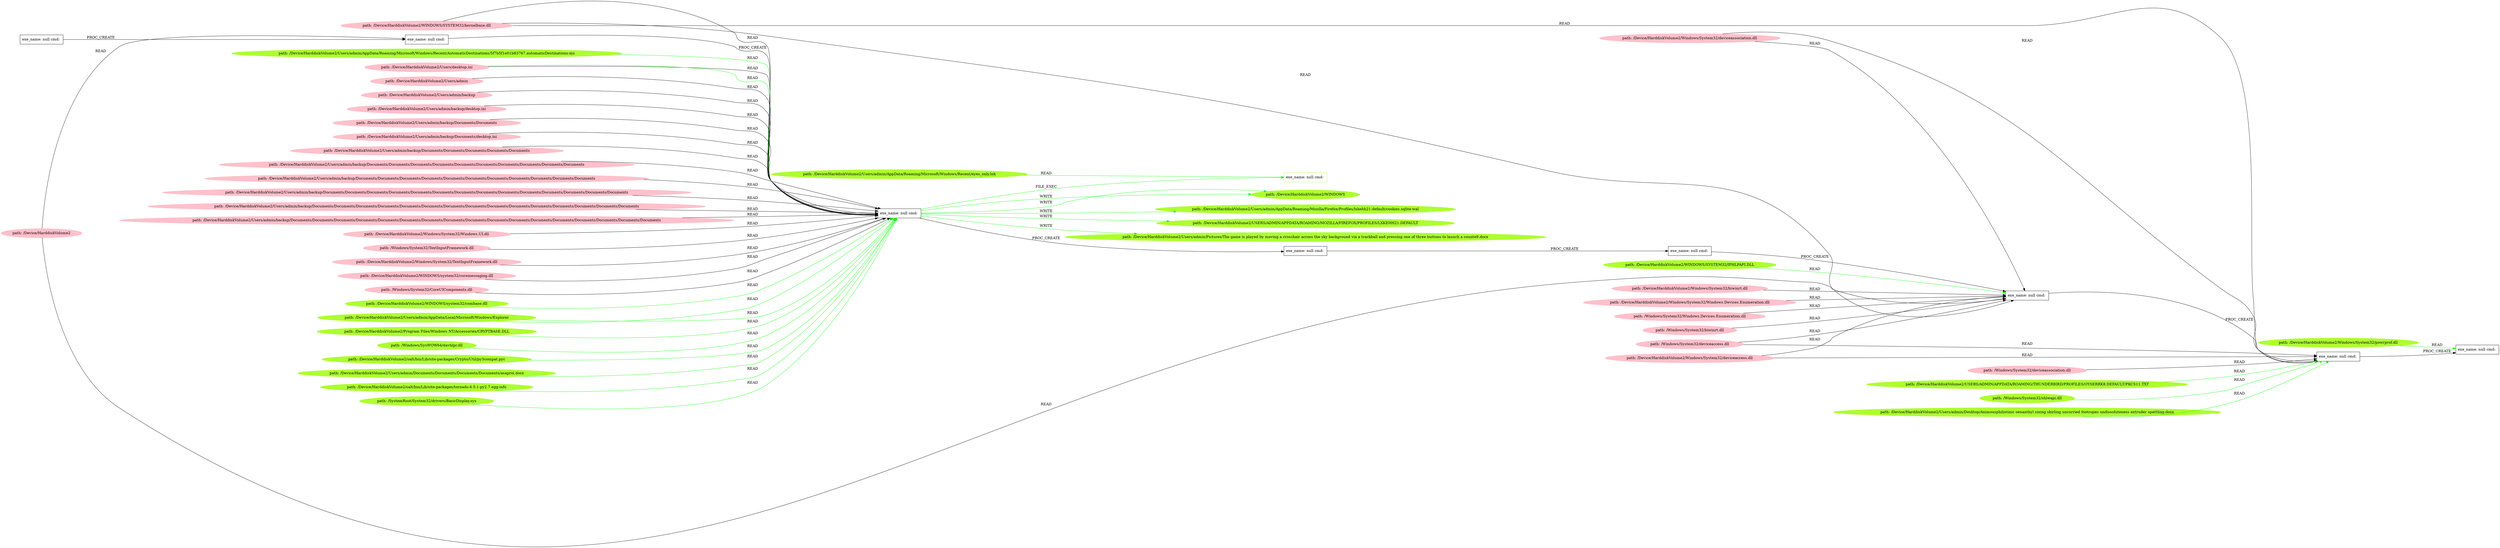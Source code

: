 digraph {
	rankdir=LR
	39 [label="exe_name: null cmd: " color=black shape=box style=solid]
	82 [label="exe_name: null cmd: " color=greenyellow shape=box style=solid]
	39 -> 82 [label=FILE_EXEC color=green]
	75 [label="path: /Device/HarddiskVolume2/Users/admin/AppData/Roaming/Microsoft/Windows/Recent/AutomaticDestinations/5f7b5f1e01b83767.automaticDestinations-ms" color=greenyellow shape=oval style=filled]
	39 [label="exe_name: null cmd: " color=black shape=box style=solid]
	75 -> 39 [label=READ color=green]
	46 [label="exe_name: null cmd: " color=black shape=box style=solid]
	40 [label="exe_name: null cmd: " color=black shape=box style=solid]
	46 -> 40 [label=PROC_CREATE color=black]
	69 [label="path: /Device/HarddiskVolume2" color=pink shape=oval style=filled]
	40 [label="exe_name: null cmd: " color=black shape=box style=solid]
	69 -> 40 [label=READ color=black]
	40 [label="exe_name: null cmd: " color=black shape=box style=solid]
	39 [label="exe_name: null cmd: " color=black shape=box style=solid]
	40 -> 39 [label=PROC_CREATE color=black]
	10 [label="path: /Device/HarddiskVolume2/Users/desktop.ini" color=pink shape=oval style=filled]
	39 [label="exe_name: null cmd: " color=black shape=box style=solid]
	10 -> 39 [label=READ color=black]
	17 [label="path: /Device/HarddiskVolume2/Users/admin" color=pink shape=oval style=filled]
	39 [label="exe_name: null cmd: " color=black shape=box style=solid]
	17 -> 39 [label=READ color=black]
	44 [label="path: /Device/HarddiskVolume2/Users/admin/backup" color=pink shape=oval style=filled]
	39 [label="exe_name: null cmd: " color=black shape=box style=solid]
	44 -> 39 [label=READ color=black]
	45 [label="path: /Device/HarddiskVolume2/Users/admin/backup/desktop.ini" color=pink shape=oval style=filled]
	39 [label="exe_name: null cmd: " color=black shape=box style=solid]
	45 -> 39 [label=READ color=black]
	51 [label="path: /Device/HarddiskVolume2/Users/admin/backup/Documents/Documents" color=pink shape=oval style=filled]
	39 [label="exe_name: null cmd: " color=black shape=box style=solid]
	51 -> 39 [label=READ color=black]
	11 [label="path: /Device/HarddiskVolume2/Users/admin/backup/Documents/desktop.ini" color=pink shape=oval style=filled]
	39 [label="exe_name: null cmd: " color=black shape=box style=solid]
	11 -> 39 [label=READ color=black]
	49 [label="path: /Device/HarddiskVolume2/Users/admin/backup/Documents/Documents/Documents/Documents/Documents" color=pink shape=oval style=filled]
	39 [label="exe_name: null cmd: " color=black shape=box style=solid]
	49 -> 39 [label=READ color=black]
	33 [label="path: /Device/HarddiskVolume2/Users/admin/backup/Documents/Documents/Documents/Documents/Documents/Documents/Documents/Documents/Documents/Documents" color=pink shape=oval style=filled]
	39 [label="exe_name: null cmd: " color=black shape=box style=solid]
	33 -> 39 [label=READ color=black]
	38 [label="path: /Device/HarddiskVolume2/Users/admin/backup/Documents/Documents/Documents/Documents/Documents/Documents/Documents/Documents/Documents/Documents/Documents" color=pink shape=oval style=filled]
	39 [label="exe_name: null cmd: " color=black shape=box style=solid]
	38 -> 39 [label=READ color=black]
	8 [label="path: /Device/HarddiskVolume2/Users/admin/backup/Documents/Documents/Documents/Documents/Documents/Documents/Documents/Documents/Documents/Documents/Documents/Documents/Documents/Documents" color=pink shape=oval style=filled]
	39 [label="exe_name: null cmd: " color=black shape=box style=solid]
	8 -> 39 [label=READ color=black]
	50 [label="path: /Device/HarddiskVolume2/Users/admin/backup/Documents/Documents/Documents/Documents/Documents/Documents/Documents/Documents/Documents/Documents/Documents/Documents/Documents/Documents/Documents" color=pink shape=oval style=filled]
	39 [label="exe_name: null cmd: " color=black shape=box style=solid]
	50 -> 39 [label=READ color=black]
	41 [label="path: /Device/HarddiskVolume2/Users/admin/backup/Documents/Documents/Documents/Documents/Documents/Documents/Documents/Documents/Documents/Documents/Documents/Documents/Documents/Documents/Documents/Documents/Documents" color=pink shape=oval style=filled]
	39 [label="exe_name: null cmd: " color=black shape=box style=solid]
	41 -> 39 [label=READ color=black]
	25 [label="path: /Device/HarddiskVolume2/Windows/System32/Windows.UI.dll" color=pink shape=oval style=filled]
	39 [label="exe_name: null cmd: " color=black shape=box style=solid]
	25 -> 39 [label=READ color=black]
	9 [label="path: /Windows/System32/TextInputFramework.dll" color=pink shape=oval style=filled]
	39 [label="exe_name: null cmd: " color=black shape=box style=solid]
	9 -> 39 [label=READ color=black]
	29 [label="path: /Device/HarddiskVolume2/Windows/System32/TextInputFramework.dll" color=pink shape=oval style=filled]
	39 [label="exe_name: null cmd: " color=black shape=box style=solid]
	29 -> 39 [label=READ color=black]
	48 [label="path: /Device/HarddiskVolume2/WINDOWS/system32/coremessaging.dll" color=pink shape=oval style=filled]
	39 [label="exe_name: null cmd: " color=black shape=box style=solid]
	48 -> 39 [label=READ color=black]
	6 [label="path: /Windows/System32/CoreUIComponents.dll" color=pink shape=oval style=filled]
	39 [label="exe_name: null cmd: " color=black shape=box style=solid]
	6 -> 39 [label=READ color=black]
	64 [label="path: /Device/HarddiskVolume2/WINDOWS/SYSTEM32/kernelbase.dll" color=pink shape=oval style=filled]
	39 [label="exe_name: null cmd: " color=black shape=box style=solid]
	64 -> 39 [label=READ color=black]
	39 [label="exe_name: null cmd: " color=black shape=box style=solid]
	37 [label="exe_name: null cmd: " color=black shape=box style=solid]
	39 -> 37 [label=PROC_CREATE color=black]
	37 [label="exe_name: null cmd: " color=black shape=box style=solid]
	28 [label="exe_name: null cmd: " color=black shape=box style=solid]
	37 -> 28 [label=PROC_CREATE color=black]
	28 [label="exe_name: null cmd: " color=black shape=box style=solid]
	21 [label="exe_name: null cmd: " color=black shape=box style=solid]
	28 -> 21 [label=PROC_CREATE color=black]
	87 [label="path: /Device/HarddiskVolume2/WINDOWS/system32/combase.dll" color=greenyellow shape=oval style=filled]
	39 [label="exe_name: null cmd: " color=black shape=box style=solid]
	87 -> 39 [label=READ color=green]
	35 [label="path: /Device/HarddiskVolume2/Windows/System32/biwinrt.dll" color=pink shape=oval style=filled]
	21 [label="exe_name: null cmd: " color=black shape=box style=solid]
	35 -> 21 [label=READ color=black]
	58 [label="path: /Device/HarddiskVolume2/Windows/System32/Windows.Devices.Enumeration.dll" color=pink shape=oval style=filled]
	21 [label="exe_name: null cmd: " color=black shape=box style=solid]
	58 -> 21 [label=READ color=black]
	62 [label="path: /Windows/System32/Windows.Devices.Enumeration.dll" color=pink shape=oval style=filled]
	21 [label="exe_name: null cmd: " color=black shape=box style=solid]
	62 -> 21 [label=READ color=black]
	30 [label="path: /Windows/System32/biwinrt.dll" color=pink shape=oval style=filled]
	21 [label="exe_name: null cmd: " color=black shape=box style=solid]
	30 -> 21 [label=READ color=black]
	52 [label="path: /Device/HarddiskVolume2/Windows/System32/deviceassociation.dll" color=pink shape=oval style=filled]
	21 [label="exe_name: null cmd: " color=black shape=box style=solid]
	52 -> 21 [label=READ color=black]
	64 [label="path: /Device/HarddiskVolume2/WINDOWS/SYSTEM32/kernelbase.dll" color=pink shape=oval style=filled]
	21 [label="exe_name: null cmd: " color=black shape=box style=solid]
	64 -> 21 [label=READ color=black]
	69 [label="path: /Device/HarddiskVolume2" color=pink shape=oval style=filled]
	21 [label="exe_name: null cmd: " color=black shape=box style=solid]
	69 -> 21 [label=READ color=black]
	88 [label="path: /Device/HarddiskVolume2/Users/admin/AppData/Local/Microsoft/Windows/Explorer" color=greenyellow shape=oval style=filled]
	39 [label="exe_name: null cmd: " color=black shape=box style=solid]
	88 -> 39 [label=READ color=green]
	56 [label="path: /Windows/System32/deviceaccess.dll" color=pink shape=oval style=filled]
	21 [label="exe_name: null cmd: " color=black shape=box style=solid]
	56 -> 21 [label=READ color=black]
	60 [label="path: /Device/HarddiskVolume2/Windows/System32/deviceaccess.dll" color=pink shape=oval style=filled]
	21 [label="exe_name: null cmd: " color=black shape=box style=solid]
	60 -> 21 [label=READ color=black]
	84 [label="path: /Device/HarddiskVolume2/Program Files/Windows NT/Accessories/CRYPTBASE.DLL" color=greenyellow shape=oval style=filled]
	39 [label="exe_name: null cmd: " color=black shape=box style=solid]
	84 -> 39 [label=READ color=green]
	94 [label="path: /Device/HarddiskVolume2/Windows/System32/powrprof.dll" color=greenyellow shape=oval style=filled]
	1 [label="exe_name: null cmd: " color=black shape=box style=solid]
	94 -> 1 [label=READ color=green]
	88 [label="path: /Device/HarddiskVolume2/Users/admin/AppData/Local/Microsoft/Windows/Explorer" color=greenyellow shape=oval style=filled]
	39 [label="exe_name: null cmd: " color=black shape=box style=solid]
	88 -> 39 [label=READ color=green]
	21 [label="exe_name: null cmd: " color=black shape=box style=solid]
	0 [label="exe_name: null cmd: " color=black shape=box style=solid]
	21 -> 0 [label=PROC_CREATE color=black]
	52 [label="path: /Device/HarddiskVolume2/Windows/System32/deviceassociation.dll" color=pink shape=oval style=filled]
	0 [label="exe_name: null cmd: " color=black shape=box style=solid]
	52 -> 0 [label=READ color=black]
	54 [label="path: /Windows/System32/deviceassociation.dll" color=pink shape=oval style=filled]
	0 [label="exe_name: null cmd: " color=black shape=box style=solid]
	54 -> 0 [label=READ color=black]
	64 [label="path: /Device/HarddiskVolume2/WINDOWS/SYSTEM32/kernelbase.dll" color=pink shape=oval style=filled]
	0 [label="exe_name: null cmd: " color=black shape=box style=solid]
	64 -> 0 [label=READ color=black]
	56 [label="path: /Windows/System32/deviceaccess.dll" color=pink shape=oval style=filled]
	0 [label="exe_name: null cmd: " color=black shape=box style=solid]
	56 -> 0 [label=READ color=black]
	60 [label="path: /Device/HarddiskVolume2/Windows/System32/deviceaccess.dll" color=pink shape=oval style=filled]
	0 [label="exe_name: null cmd: " color=black shape=box style=solid]
	60 -> 0 [label=READ color=black]
	0 [label="exe_name: null cmd: " color=black shape=box style=solid]
	1 [label="exe_name: null cmd: " color=black shape=box style=solid]
	0 -> 1 [label=PROC_CREATE color=black]
	91 [label="path: /Device/HarddiskVolume2/USERS/ADMIN/APPDATA/ROAMING/THUNDERBIRD/PROFILES/OYSERRK8.DEFAULT/PKCS11.TXT" color=greenyellow shape=oval style=filled]
	0 [label="exe_name: null cmd: " color=black shape=box style=solid]
	91 -> 0 [label=READ color=green]
	78 [label="path: /Windows/SysWOW64/davhlpr.dll" color=greenyellow shape=oval style=filled]
	39 [label="exe_name: null cmd: " color=black shape=box style=solid]
	78 -> 39 [label=READ color=green]
	39 [label="exe_name: null cmd: " color=black shape=box style=solid]
	76 [label="path: /Device/HarddiskVolume2/Users/admin/Pictures/The game is played by moving a crosshair across the sky background via a trackball and pressing one of three buttons to launch a counte9.docx" color=greenyellow shape=oval style=filled]
	39 -> 76 [label=WRITE color=green]
	90 [label="path: /Device/HarddiskVolume2/WINDOWS/SYSTEM32/IPHLPAPI.DLL" color=greenyellow shape=oval style=filled]
	21 [label="exe_name: null cmd: " color=black shape=box style=solid]
	90 -> 21 [label=READ color=green]
	39 [label="exe_name: null cmd: " color=black shape=box style=solid]
	73 [label="path: /Device/HarddiskVolume2/WINDOWS" color=greenyellow shape=oval style=filled]
	39 -> 73 [label=WRITE color=green]
	80 [label="path: /Device/HarddiskVolume2/salt/bin/Lib/site-packages/Crypto/Util/py3compat.pyc" color=greenyellow shape=oval style=filled]
	39 [label="exe_name: null cmd: " color=black shape=box style=solid]
	80 -> 39 [label=READ color=green]
	39 [label="exe_name: null cmd: " color=black shape=box style=solid]
	86 [label="path: /Device/HarddiskVolume2/Users/admin/AppData/Roaming/Mozilla/Firefox/Profiles/lxkehh21.default/cookies.sqlite-wal" color=greenyellow shape=oval style=filled]
	39 -> 86 [label=WRITE color=green]
	79 [label="path: /Device/HarddiskVolume2/Users/admin/Documents/Documents/Documents/Documents/asaprol.docx" color=greenyellow shape=oval style=filled]
	39 [label="exe_name: null cmd: " color=black shape=box style=solid]
	79 -> 39 [label=READ color=green]
	81 [label="path: /Device/HarddiskVolume2/salt/bin/Lib/site-packages/tornado-4.5.1-py2.7.egg-info" color=greenyellow shape=oval style=filled]
	39 [label="exe_name: null cmd: " color=black shape=box style=solid]
	81 -> 39 [label=READ color=green]
	10 [label="path: /Device/HarddiskVolume2/Users/desktop.ini" color=pink shape=oval style=filled]
	39 [label="exe_name: null cmd: " color=black shape=box style=solid]
	10 -> 39 [label=READ color=green]
	92 [label="path: /Windows/System32/shlwapi.dll" color=greenyellow shape=oval style=filled]
	0 [label="exe_name: null cmd: " color=black shape=box style=solid]
	92 -> 0 [label=READ color=green]
	39 [label="exe_name: null cmd: " color=black shape=box style=solid]
	73 [label="path: /Device/HarddiskVolume2/WINDOWS" color=greenyellow shape=oval style=filled]
	39 -> 73 [label=WRITE color=green]
	93 [label="path: /Device/HarddiskVolume2/Users/admin/Desktop/Animousphilistinic oenanthyl sixing skirling uncurried footropes undissoluteness extruder spattling.docx" color=greenyellow shape=oval style=filled]
	0 [label="exe_name: null cmd: " color=black shape=box style=solid]
	93 -> 0 [label=READ color=green]
	72 [label="path: /SystemRoot/System32/drivers/BasicDisplay.sys" color=greenyellow shape=oval style=filled]
	39 [label="exe_name: null cmd: " color=black shape=box style=solid]
	72 -> 39 [label=READ color=green]
	39 [label="exe_name: null cmd: " color=black shape=box style=solid]
	77 [label="path: /Device/HarddiskVolume2/USERS/ADMIN/APPDATA/ROAMING/MOZILLA/FIREFOX/PROFILES/LXKEHH21.DEFAULT" color=greenyellow shape=oval style=filled]
	39 -> 77 [label=WRITE color=green]
	83 [label="path: /Device/HarddiskVolume2/Users/admin/AppData/Roaming/Microsoft/Windows/Recent/eyes_only.lnk" color=greenyellow shape=oval style=filled]
	82 [label="exe_name: null cmd: " color=greenyellow shape=box style=solid]
	83 -> 82 [label=READ color=green]
}
